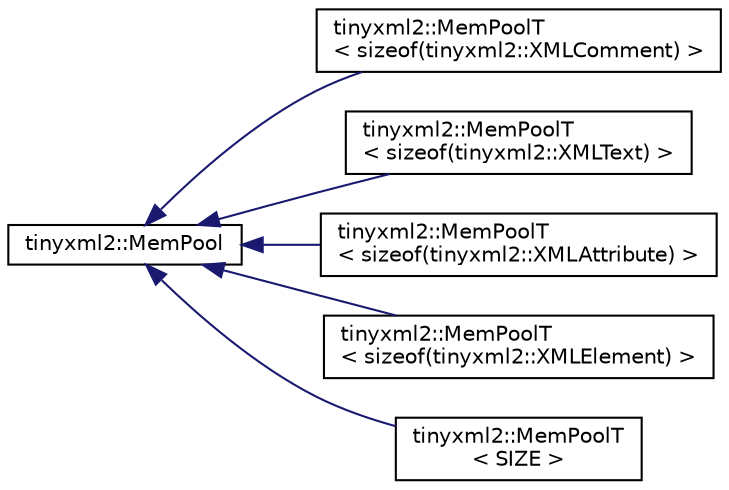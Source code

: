 digraph "Graphical Class Hierarchy"
{
 // LATEX_PDF_SIZE
  edge [fontname="Helvetica",fontsize="10",labelfontname="Helvetica",labelfontsize="10"];
  node [fontname="Helvetica",fontsize="10",shape=record];
  rankdir="LR";
  Node0 [label="tinyxml2::MemPool",height=0.2,width=0.4,color="black", fillcolor="white", style="filled",URL="$classtinyxml2_1_1MemPool.html",tooltip=" "];
  Node0 -> Node1 [dir="back",color="midnightblue",fontsize="10",style="solid",fontname="Helvetica"];
  Node1 [label="tinyxml2::MemPoolT\l\< sizeof(tinyxml2::XMLComment) \>",height=0.2,width=0.4,color="black", fillcolor="white", style="filled",URL="$classtinyxml2_1_1MemPoolT.html",tooltip=" "];
  Node0 -> Node2 [dir="back",color="midnightblue",fontsize="10",style="solid",fontname="Helvetica"];
  Node2 [label="tinyxml2::MemPoolT\l\< sizeof(tinyxml2::XMLText) \>",height=0.2,width=0.4,color="black", fillcolor="white", style="filled",URL="$classtinyxml2_1_1MemPoolT.html",tooltip=" "];
  Node0 -> Node3 [dir="back",color="midnightblue",fontsize="10",style="solid",fontname="Helvetica"];
  Node3 [label="tinyxml2::MemPoolT\l\< sizeof(tinyxml2::XMLAttribute) \>",height=0.2,width=0.4,color="black", fillcolor="white", style="filled",URL="$classtinyxml2_1_1MemPoolT.html",tooltip=" "];
  Node0 -> Node4 [dir="back",color="midnightblue",fontsize="10",style="solid",fontname="Helvetica"];
  Node4 [label="tinyxml2::MemPoolT\l\< sizeof(tinyxml2::XMLElement) \>",height=0.2,width=0.4,color="black", fillcolor="white", style="filled",URL="$classtinyxml2_1_1MemPoolT.html",tooltip=" "];
  Node0 -> Node5 [dir="back",color="midnightblue",fontsize="10",style="solid",fontname="Helvetica"];
  Node5 [label="tinyxml2::MemPoolT\l\< SIZE \>",height=0.2,width=0.4,color="black", fillcolor="white", style="filled",URL="$classtinyxml2_1_1MemPoolT.html",tooltip=" "];
}
